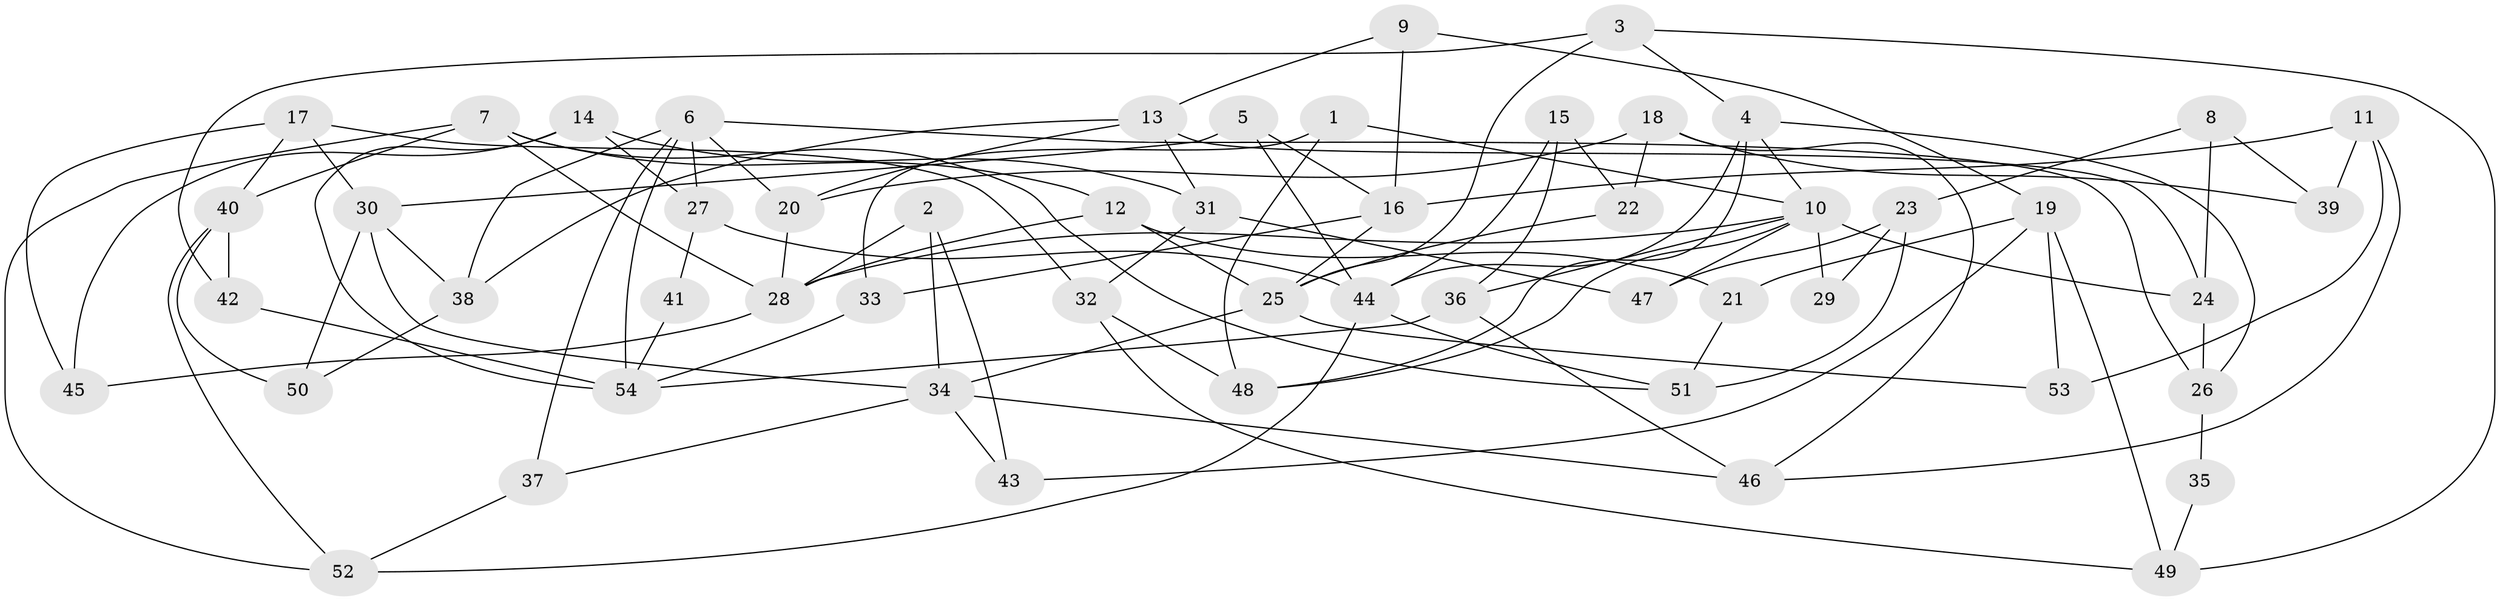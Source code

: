 // Generated by graph-tools (version 1.1) at 2025/02/03/09/25 03:02:06]
// undirected, 54 vertices, 108 edges
graph export_dot {
graph [start="1"]
  node [color=gray90,style=filled];
  1;
  2;
  3;
  4;
  5;
  6;
  7;
  8;
  9;
  10;
  11;
  12;
  13;
  14;
  15;
  16;
  17;
  18;
  19;
  20;
  21;
  22;
  23;
  24;
  25;
  26;
  27;
  28;
  29;
  30;
  31;
  32;
  33;
  34;
  35;
  36;
  37;
  38;
  39;
  40;
  41;
  42;
  43;
  44;
  45;
  46;
  47;
  48;
  49;
  50;
  51;
  52;
  53;
  54;
  1 -- 48;
  1 -- 33;
  1 -- 10;
  2 -- 34;
  2 -- 28;
  2 -- 43;
  3 -- 25;
  3 -- 4;
  3 -- 42;
  3 -- 49;
  4 -- 10;
  4 -- 48;
  4 -- 26;
  4 -- 44;
  5 -- 44;
  5 -- 30;
  5 -- 16;
  6 -- 38;
  6 -- 54;
  6 -- 20;
  6 -- 26;
  6 -- 27;
  6 -- 37;
  7 -- 40;
  7 -- 52;
  7 -- 12;
  7 -- 28;
  7 -- 51;
  8 -- 24;
  8 -- 39;
  8 -- 23;
  9 -- 13;
  9 -- 16;
  9 -- 19;
  10 -- 28;
  10 -- 24;
  10 -- 29;
  10 -- 36;
  10 -- 47;
  10 -- 48;
  11 -- 53;
  11 -- 16;
  11 -- 39;
  11 -- 46;
  12 -- 28;
  12 -- 21;
  12 -- 25;
  13 -- 20;
  13 -- 24;
  13 -- 31;
  13 -- 38;
  14 -- 27;
  14 -- 45;
  14 -- 31;
  14 -- 54;
  15 -- 44;
  15 -- 36;
  15 -- 22;
  16 -- 25;
  16 -- 33;
  17 -- 40;
  17 -- 32;
  17 -- 30;
  17 -- 45;
  18 -- 46;
  18 -- 22;
  18 -- 20;
  18 -- 39;
  19 -- 21;
  19 -- 43;
  19 -- 49;
  19 -- 53;
  20 -- 28;
  21 -- 51;
  22 -- 25;
  23 -- 47;
  23 -- 29;
  23 -- 51;
  24 -- 26;
  25 -- 34;
  25 -- 53;
  26 -- 35;
  27 -- 44;
  27 -- 41;
  28 -- 45;
  30 -- 50;
  30 -- 34;
  30 -- 38;
  31 -- 32;
  31 -- 47;
  32 -- 49;
  32 -- 48;
  33 -- 54;
  34 -- 43;
  34 -- 37;
  34 -- 46;
  35 -- 49;
  36 -- 46;
  36 -- 54;
  37 -- 52;
  38 -- 50;
  40 -- 52;
  40 -- 42;
  40 -- 50;
  41 -- 54;
  42 -- 54;
  44 -- 51;
  44 -- 52;
}
